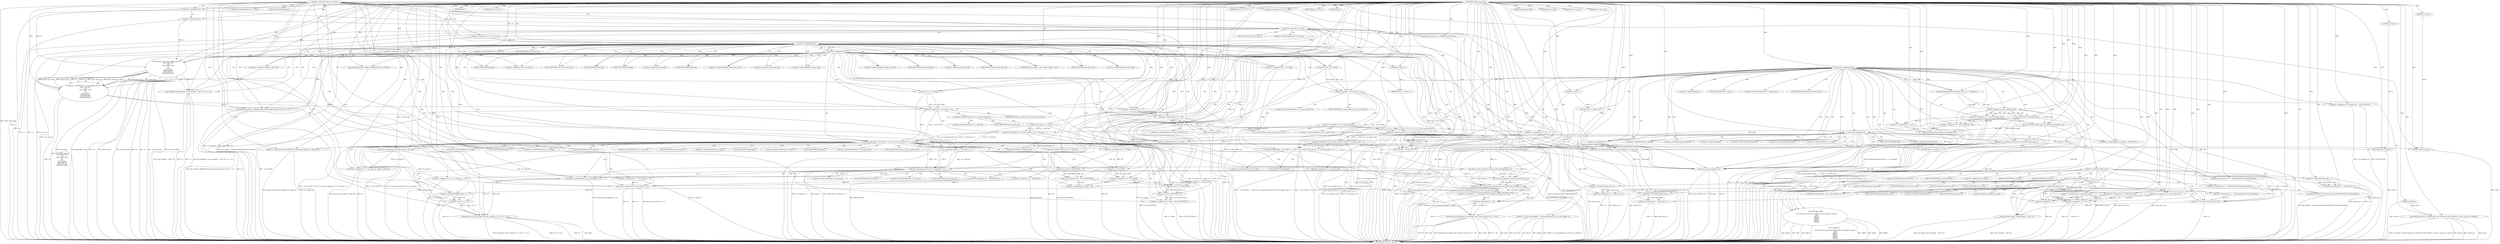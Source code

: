 digraph hostapd_notif_assoc {  
"1000120" [label = "(METHOD,hostapd_notif_assoc)" ]
"1000613" [label = "(METHOD_RETURN,int __fastcall)" ]
"1000121" [label = "(PARAM,hostapd_data *hapd)" ]
"1000122" [label = "(PARAM,const u8 *addr)" ]
"1000123" [label = "(PARAM,const u8 *req_ies)" ]
"1000124" [label = "(PARAM,size_t req_ies_len)" ]
"1000125" [label = "(PARAM,int reassoc)" ]
"1000147" [label = "(<operator>.logicalNot,!addr)" ]
"1000150" [label = "(wpa_printf,wpa_printf(2, \"hostapd_notif_assoc: Skip event with no address\", req_ies, req_ies_len, reassoc))" ]
"1000156" [label = "(RETURN,return -1;,return -1;)" ]
"1000157" [label = "(<operator>.minus,-1)" ]
"1000159" [label = "(hostapd_logger,hostapd_logger(hapd, addr, 1u, 2, \"associated\"))" ]
"1000165" [label = "(ieee802_11_parse_elems,ieee802_11_parse_elems(req_ies, req_ies_len, &elems, 0))" ]
"1000176" [label = "(<operator>.assignment,v10 = elems.wps_ie_len)" ]
"1000181" [label = "(<operator>.assignment,v11 = elems.wps_ie - 2)" ]
"1000183" [label = "(<operator>.subtraction,elems.wps_ie - 2)" ]
"1000188" [label = "(<operator>.assignment,v12 = \"STA included WPS IE in (Re)AssocReq\")" ]
"1000192" [label = "(<operator>.assignment,v13 = v10 + 2)" ]
"1000194" [label = "(<operator>.addition,v10 + 2)" ]
"1000197" [label = "(wpa_printf,wpa_printf(2, (const unsigned __int8 *)v12))" ]
"1000199" [label = "(<operator>.cast,(const unsigned __int8 *)v12)" ]
"1000208" [label = "(<operator>.assignment,v10 = elems.rsn_ie_len)" ]
"1000213" [label = "(<operator>.assignment,v11 = elems.rsn_ie - 2)" ]
"1000215" [label = "(<operator>.subtraction,elems.rsn_ie - 2)" ]
"1000220" [label = "(<operator>.assignment,v12 = \"STA included RSN IE in (Re)AssocReq\")" ]
"1000229" [label = "(<operator>.assignment,v10 = elems.wpa_ie_len)" ]
"1000234" [label = "(<operator>.assignment,v11 = elems.wpa_ie - 2)" ]
"1000236" [label = "(<operator>.subtraction,elems.wpa_ie - 2)" ]
"1000241" [label = "(<operator>.assignment,v12 = \"STA included WPA IE in (Re)AssocReq\")" ]
"1000245" [label = "(wpa_printf,wpa_printf(2, \"STA did not include WPS/RSN/WPA IE in (Re)AssocReq\"))" ]
"1000248" [label = "(IDENTIFIER,L,)" ]
"1000249" [label = "(IDENTIFIER,L,)" ]
"1000251" [label = "(<operator>.assignment,v14 = ap_get_sta(hapd, addr))" ]
"1000253" [label = "(ap_get_sta,ap_get_sta(hapd, addr))" ]
"1000257" [label = "(IDENTIFIER,v14,if ( v14 ))" ]
"1000259" [label = "(<operator>.assignment,v15 = v14)" ]
"1000262" [label = "(ap_sta_no_session_timeout,ap_sta_no_session_timeout(hapd, v14))" ]
"1000265" [label = "(accounting_sta_stop,accounting_sta_stop(hapd, v15))" ]
"1000268" [label = "(<operator>.assignment,v15->timeout_next = STA_NULLFUNC)" ]
"1000275" [label = "(<operator>.assignment,v15 = ap_sta_add(hapd, addr))" ]
"1000277" [label = "(ap_sta_add,ap_sta_add(hapd, addr))" ]
"1000281" [label = "(<operator>.logicalNot,!v15)" ]
"1000284" [label = "(hostapd_drv_sta_disassoc,hostapd_drv_sta_disassoc(hapd, addr, 5))" ]
"1000288" [label = "(RETURN,return -1;,return -1;)" ]
"1000289" [label = "(<operator>.minus,-1)" ]
"1000291" [label = "(<operators>.assignmentAnd,v15->flags &= 0xFFFECFFF)" ]
"1000297" [label = "(wpa_printf,wpa_printf(\n      3,\n      \"STA %02x:%02x:%02x:%02x:%02x:%02x not allowed to connect\",\n      *addr,\n      addr[1],\n      addr[2],\n      addr[3],\n      addr[4],\n      addr[5]))" ]
"1000317" [label = "(<operator>.assignment,v19 = 1)" ]
"1000321" [label = "(ap_copy_sta_supp_op_classes,ap_copy_sta_supp_op_classes(v15, elems.supp_op_classes, elems.supp_op_classes_len))" ]
"1000330" [label = "(<operator>.logicalNot,!hapd->conf->wpa)" ]
"1000337" [label = "(<operator>.assignment,v20 = v15->flags)" ]
"1000344" [label = "(<operator>.logicalOr,!v11 || !v13)" ]
"1000345" [label = "(<operator>.logicalNot,!v11)" ]
"1000347" [label = "(<operator>.logicalNot,!v13)" ]
"1000350" [label = "(wpa_printf,wpa_printf(2, \"No WPA/RSN IE from STA\"))" ]
"1000354" [label = "(<operator>.assignment,v16 = v15->wpa_sm)" ]
"1000360" [label = "(<operator>.logicalNot,!v16)" ]
"1000363" [label = "(<operator>.assignment,v15->wpa_sm = v16)" ]
"1000369" [label = "(<operator>.logicalNot,!v16)" ]
"1000372" [label = "(wpa_printf,wpa_printf(5, \"Failed to initialize WPA state machine\"))" ]
"1000375" [label = "(RETURN,return -1;,return -1;)" ]
"1000376" [label = "(<operator>.minus,-1)" ]
"1000378" [label = "(<operator>.assignment,v17 = wpa_validate_wpa_ie(\n          hapd->wpa_auth,\n          v16,\n          hapd->iface->freq,\n          v11,\n          v13,\n          elems.mdie,\n          elems.mdie_len,\n          elems.owe_dh,\n          elems.owe_dh_len))" ]
"1000380" [label = "(wpa_validate_wpa_ie,wpa_validate_wpa_ie(\n          hapd->wpa_auth,\n          v16,\n          hapd->iface->freq,\n          v11,\n          v13,\n          elems.mdie,\n          elems.mdie_len,\n          elems.owe_dh,\n          elems.owe_dh_len))" ]
"1000405" [label = "(IDENTIFIER,v17,if ( v17 ))" ]
"1000407" [label = "(<operator>.assignment,v18 = v17)" ]
"1000410" [label = "(wpa_printf,wpa_printf(2, \"WPA/RSN information element rejected? (res %u)\", v17))" ]
"1000414" [label = "(wpa_hexdump,wpa_hexdump(2, (const unsigned __int8 *)\"IE\", v11, v13))" ]
"1000416" [label = "(<operator>.cast,(const unsigned __int8 *)\"IE\")" ]
"1000422" [label = "(<operator>.lessThan,v18 - 2 < 7)" ]
"1000423" [label = "(<operator>.subtraction,v18 - 2)" ]
"1000428" [label = "(<operator>.assignment,v19 = dword_47CD60[v18 - 2])" ]
"1000432" [label = "(<operator>.subtraction,v18 - 2)" ]
"1000436" [label = "(hostapd_drv_sta_disassoc,hostapd_drv_sta_disassoc(hapd, v15->addr, v19))" ]
"1000442" [label = "(ap_free_sta,ap_free_sta(hapd, v15))" ]
"1000445" [label = "(RETURN,return -1;,return -1;)" ]
"1000446" [label = "(<operator>.minus,-1)" ]
"1000449" [label = "(<operator>.assignment,v19 = 13)" ]
"1000453" [label = "(<operator>.assignment,v24 = v15->flags)" ]
"1000459" [label = "(<operator>.logicalAnd,(~v24 & 0x402) == 0 && !v15->sa_query_timed_out && v15->sa_query_count >= 1)" ]
"1000460" [label = "(<operator>.equals,(~v24 & 0x402) == 0)" ]
"1000461" [label = "(<operator>.and,~v24 & 0x402)" ]
"1000465" [label = "(<operator>.logicalAnd,!v15->sa_query_timed_out && v15->sa_query_count >= 1)" ]
"1000466" [label = "(<operator>.logicalNot,!v15->sa_query_timed_out)" ]
"1000470" [label = "(<operator>.greaterEqualsThan,v15->sa_query_count >= 1)" ]
"1000476" [label = "(ap_check_sa_query_timeout,ap_check_sa_query_timeout(hapd, v15))" ]
"1000479" [label = "(<operator>.assignment,v24 = v15->flags)" ]
"1000485" [label = "(<operator>.logicalOr,(~v24 & 0x402) != 0 || v15->sa_query_timed_out || v15->auth_alg == 2)" ]
"1000486" [label = "(<operator>.notEquals,(~v24 & 0x402) != 0)" ]
"1000487" [label = "(<operator>.and,~v24 & 0x402)" ]
"1000491" [label = "(<operator>.logicalOr,v15->sa_query_timed_out || v15->auth_alg == 2)" ]
"1000495" [label = "(<operator>.equals,v15->auth_alg == 2)" ]
"1000501" [label = "(<operator>.assignment,v25 = wpa_auth_uses_mfp(v15->wpa_sm))" ]
"1000503" [label = "(wpa_auth_uses_mfp,wpa_auth_uses_mfp(v15->wpa_sm))" ]
"1000507" [label = "(<operator>.assignment,v26 = v15->flags)" ]
"1000513" [label = "(IDENTIFIER,v25,if ( v25 ))" ]
"1000514" [label = "(<operator>.assignment,v20 = v26 | 0x400)" ]
"1000516" [label = "(<operator>.or,v26 | 0x400)" ]
"1000520" [label = "(<operator>.assignment,v20 = v26 & 0xFFFFFBFF)" ]
"1000522" [label = "(<operator>.and,v26 & 0xFFFFFBFF)" ]
"1000525" [label = "(<operator>.assignment,v15->flags = v20)" ]
"1000531" [label = "(<operator>.assignment,v15->flags = v20 & 0xFFF7FFFF | 3)" ]
"1000535" [label = "(<operator>.or,v20 & 0xFFF7FFFF | 3)" ]
"1000536" [label = "(<operator>.and,v20 & 0xFFF7FFFF)" ]
"1000540" [label = "(hostapd_set_sta_flags,hostapd_set_sta_flags(hapd, v15))" ]
"1000544" [label = "(<operator>.logicalAnd,reassoc && v15->auth_alg == 2)" ]
"1000546" [label = "(<operator>.equals,v15->auth_alg == 2)" ]
"1000552" [label = "(<operator>.assignment,v21 = v15->wpa_sm)" ]
"1000557" [label = "(<operator>.assignment,v22 = WPA_ASSOC_FT)" ]
"1000562" [label = "(<operator>.assignment,v21 = v15->wpa_sm)" ]
"1000567" [label = "(<operator>.assignment,v22 = WPA_ASSOC)" ]
"1000570" [label = "(wpa_auth_sm_event,wpa_auth_sm_event(v21, v22))" ]
"1000573" [label = "(hostapd_new_assoc_sta,hostapd_new_assoc_sta(hapd, v15, (v20 >> 1) & 1))" ]
"1000576" [label = "(<operator>.and,(v20 >> 1) & 1)" ]
"1000577" [label = "(<operator>.arithmeticShiftRight,v20 >> 1)" ]
"1000581" [label = "(ieee802_1x_notify_port_enabled,ieee802_1x_notify_port_enabled(v15->eapol_sm, 1))" ]
"1000586" [label = "(RETURN,return 0;,return 0;)" ]
"1000587" [label = "(LITERAL,0,return 0;)" ]
"1000589" [label = "(<operator>.logicalNot,!v15->sa_query_count)" ]
"1000593" [label = "(ap_sta_start_sa_query,ap_sta_start_sa_query(hapd, v15))" ]
"1000596" [label = "(<operator>.assignment,v27 = hostapd_eid_assoc_comeback_time(hapd, v15, eid))" ]
"1000598" [label = "(hostapd_eid_assoc_comeback_time,hostapd_eid_assoc_comeback_time(hapd, v15, eid))" ]
"1000602" [label = "(hostapd_sta_assoc,hostapd_sta_assoc(hapd, addr, reassoc, 0x1Eu, eid, v27 - eid))" ]
"1000608" [label = "(<operator>.subtraction,v27 - eid)" ]
"1000611" [label = "(RETURN,return 0;,return 0;)" ]
"1000612" [label = "(LITERAL,0,return 0;)" ]
"1000168" [label = "(<operator>.addressOf,&elems)" ]
"1000172" [label = "(<operator>.fieldAccess,elems.wps_ie)" ]
"1000174" [label = "(FIELD_IDENTIFIER,wps_ie,wps_ie)" ]
"1000178" [label = "(<operator>.fieldAccess,elems.wps_ie_len)" ]
"1000180" [label = "(FIELD_IDENTIFIER,wps_ie_len,wps_ie_len)" ]
"1000184" [label = "(<operator>.fieldAccess,elems.wps_ie)" ]
"1000186" [label = "(FIELD_IDENTIFIER,wps_ie,wps_ie)" ]
"1000200" [label = "(UNKNOWN,const unsigned __int8 *,const unsigned __int8 *)" ]
"1000204" [label = "(<operator>.fieldAccess,elems.rsn_ie)" ]
"1000206" [label = "(FIELD_IDENTIFIER,rsn_ie,rsn_ie)" ]
"1000210" [label = "(<operator>.fieldAccess,elems.rsn_ie_len)" ]
"1000212" [label = "(FIELD_IDENTIFIER,rsn_ie_len,rsn_ie_len)" ]
"1000216" [label = "(<operator>.fieldAccess,elems.rsn_ie)" ]
"1000218" [label = "(FIELD_IDENTIFIER,rsn_ie,rsn_ie)" ]
"1000225" [label = "(<operator>.fieldAccess,elems.wpa_ie)" ]
"1000227" [label = "(FIELD_IDENTIFIER,wpa_ie,wpa_ie)" ]
"1000231" [label = "(<operator>.fieldAccess,elems.wpa_ie_len)" ]
"1000233" [label = "(FIELD_IDENTIFIER,wpa_ie_len,wpa_ie_len)" ]
"1000237" [label = "(<operator>.fieldAccess,elems.wpa_ie)" ]
"1000239" [label = "(FIELD_IDENTIFIER,wpa_ie,wpa_ie)" ]
"1000269" [label = "(<operator>.indirectFieldAccess,v15->timeout_next)" ]
"1000271" [label = "(FIELD_IDENTIFIER,timeout_next,timeout_next)" ]
"1000292" [label = "(<operator>.indirectFieldAccess,v15->flags)" ]
"1000294" [label = "(FIELD_IDENTIFIER,flags,flags)" ]
"1000300" [label = "(<operator>.indirection,*addr)" ]
"1000302" [label = "(<operator>.indirectIndexAccess,addr[1])" ]
"1000305" [label = "(<operator>.indirectIndexAccess,addr[2])" ]
"1000308" [label = "(<operator>.indirectIndexAccess,addr[3])" ]
"1000311" [label = "(<operator>.indirectIndexAccess,addr[4])" ]
"1000314" [label = "(<operator>.indirectIndexAccess,addr[5])" ]
"1000339" [label = "(<operator>.indirectFieldAccess,v15->flags)" ]
"1000341" [label = "(FIELD_IDENTIFIER,flags,flags)" ]
"1000356" [label = "(<operator>.indirectFieldAccess,v15->wpa_sm)" ]
"1000358" [label = "(FIELD_IDENTIFIER,wpa_sm,wpa_sm)" ]
"1000364" [label = "(<operator>.indirectFieldAccess,v15->wpa_sm)" ]
"1000366" [label = "(FIELD_IDENTIFIER,wpa_sm,wpa_sm)" ]
"1000381" [label = "(<operator>.indirectFieldAccess,hapd->wpa_auth)" ]
"1000383" [label = "(FIELD_IDENTIFIER,wpa_auth,wpa_auth)" ]
"1000385" [label = "(<operator>.indirectFieldAccess,hapd->iface->freq)" ]
"1000386" [label = "(<operator>.indirectFieldAccess,hapd->iface)" ]
"1000388" [label = "(FIELD_IDENTIFIER,iface,iface)" ]
"1000389" [label = "(FIELD_IDENTIFIER,freq,freq)" ]
"1000392" [label = "(<operator>.fieldAccess,elems.mdie)" ]
"1000394" [label = "(FIELD_IDENTIFIER,mdie,mdie)" ]
"1000395" [label = "(<operator>.fieldAccess,elems.mdie_len)" ]
"1000397" [label = "(FIELD_IDENTIFIER,mdie_len,mdie_len)" ]
"1000398" [label = "(<operator>.fieldAccess,elems.owe_dh)" ]
"1000400" [label = "(FIELD_IDENTIFIER,owe_dh,owe_dh)" ]
"1000401" [label = "(<operator>.fieldAccess,elems.owe_dh_len)" ]
"1000403" [label = "(FIELD_IDENTIFIER,owe_dh_len,owe_dh_len)" ]
"1000417" [label = "(UNKNOWN,const unsigned __int8 *,const unsigned __int8 *)" ]
"1000430" [label = "(<operator>.indirectIndexAccess,dword_47CD60[v18 - 2])" ]
"1000438" [label = "(<operator>.indirectFieldAccess,v15->addr)" ]
"1000440" [label = "(FIELD_IDENTIFIER,addr,addr)" ]
"1000455" [label = "(<operator>.indirectFieldAccess,v15->flags)" ]
"1000457" [label = "(FIELD_IDENTIFIER,flags,flags)" ]
"1000467" [label = "(<operator>.indirectFieldAccess,v15->sa_query_timed_out)" ]
"1000469" [label = "(FIELD_IDENTIFIER,sa_query_timed_out,sa_query_timed_out)" ]
"1000471" [label = "(<operator>.indirectFieldAccess,v15->sa_query_count)" ]
"1000473" [label = "(FIELD_IDENTIFIER,sa_query_count,sa_query_count)" ]
"1000481" [label = "(<operator>.indirectFieldAccess,v15->flags)" ]
"1000483" [label = "(FIELD_IDENTIFIER,flags,flags)" ]
"1000492" [label = "(<operator>.indirectFieldAccess,v15->sa_query_timed_out)" ]
"1000494" [label = "(FIELD_IDENTIFIER,sa_query_timed_out,sa_query_timed_out)" ]
"1000496" [label = "(<operator>.indirectFieldAccess,v15->auth_alg)" ]
"1000498" [label = "(FIELD_IDENTIFIER,auth_alg,auth_alg)" ]
"1000504" [label = "(<operator>.indirectFieldAccess,v15->wpa_sm)" ]
"1000506" [label = "(FIELD_IDENTIFIER,wpa_sm,wpa_sm)" ]
"1000509" [label = "(<operator>.indirectFieldAccess,v15->flags)" ]
"1000511" [label = "(FIELD_IDENTIFIER,flags,flags)" ]
"1000526" [label = "(<operator>.indirectFieldAccess,v15->flags)" ]
"1000528" [label = "(FIELD_IDENTIFIER,flags,flags)" ]
"1000532" [label = "(<operator>.indirectFieldAccess,v15->flags)" ]
"1000534" [label = "(FIELD_IDENTIFIER,flags,flags)" ]
"1000547" [label = "(<operator>.indirectFieldAccess,v15->auth_alg)" ]
"1000549" [label = "(FIELD_IDENTIFIER,auth_alg,auth_alg)" ]
"1000554" [label = "(<operator>.indirectFieldAccess,v15->wpa_sm)" ]
"1000556" [label = "(FIELD_IDENTIFIER,wpa_sm,wpa_sm)" ]
"1000564" [label = "(<operator>.indirectFieldAccess,v15->wpa_sm)" ]
"1000566" [label = "(FIELD_IDENTIFIER,wpa_sm,wpa_sm)" ]
"1000582" [label = "(<operator>.indirectFieldAccess,v15->eapol_sm)" ]
"1000584" [label = "(FIELD_IDENTIFIER,eapol_sm,eapol_sm)" ]
"1000590" [label = "(<operator>.indirectFieldAccess,v15->sa_query_count)" ]
"1000592" [label = "(FIELD_IDENTIFIER,sa_query_count,sa_query_count)" ]
  "1000375" -> "1000613"  [ label = "DDG: <RET>"] 
  "1000288" -> "1000613"  [ label = "DDG: <RET>"] 
  "1000156" -> "1000613"  [ label = "DDG: <RET>"] 
  "1000611" -> "1000613"  [ label = "DDG: <RET>"] 
  "1000445" -> "1000613"  [ label = "DDG: <RET>"] 
  "1000466" -> "1000613"  [ label = "DDG: v15->sa_query_timed_out"] 
  "1000289" -> "1000613"  [ label = "DDG: -1"] 
  "1000165" -> "1000613"  [ label = "DDG: req_ies_len"] 
  "1000436" -> "1000613"  [ label = "DDG: hostapd_drv_sta_disassoc(hapd, v15->addr, v19)"] 
  "1000414" -> "1000613"  [ label = "DDG: (const unsigned __int8 *)\"IE\""] 
  "1000192" -> "1000613"  [ label = "DDG: v10 + 2"] 
  "1000581" -> "1000613"  [ label = "DDG: v15->eapol_sm"] 
  "1000491" -> "1000613"  [ label = "DDG: v15->auth_alg == 2"] 
  "1000581" -> "1000613"  [ label = "DDG: ieee802_1x_notify_port_enabled(v15->eapol_sm, 1)"] 
  "1000598" -> "1000613"  [ label = "DDG: v15"] 
  "1000347" -> "1000613"  [ label = "DDG: v13"] 
  "1000570" -> "1000613"  [ label = "DDG: v21"] 
  "1000577" -> "1000613"  [ label = "DDG: v20"] 
  "1000423" -> "1000613"  [ label = "DDG: v18"] 
  "1000442" -> "1000613"  [ label = "DDG: v15"] 
  "1000535" -> "1000613"  [ label = "DDG: v20 & 0xFFF7FFFF"] 
  "1000501" -> "1000613"  [ label = "DDG: v25"] 
  "1000495" -> "1000613"  [ label = "DDG: v15->auth_alg"] 
  "1000321" -> "1000613"  [ label = "DDG: v15"] 
  "1000197" -> "1000613"  [ label = "DDG: (const unsigned __int8 *)v12"] 
  "1000165" -> "1000613"  [ label = "DDG: req_ies"] 
  "1000414" -> "1000613"  [ label = "DDG: v13"] 
  "1000344" -> "1000613"  [ label = "DDG: !v11 || !v13"] 
  "1000330" -> "1000613"  [ label = "DDG: !hapd->conf->wpa"] 
  "1000602" -> "1000613"  [ label = "DDG: hostapd_sta_assoc(hapd, addr, reassoc, 0x1Eu, eid, v27 - eid)"] 
  "1000321" -> "1000613"  [ label = "DDG: ap_copy_sta_supp_op_classes(v15, elems.supp_op_classes, elems.supp_op_classes_len)"] 
  "1000589" -> "1000613"  [ label = "DDG: !v15->sa_query_count"] 
  "1000268" -> "1000613"  [ label = "DDG: v15->timeout_next"] 
  "1000487" -> "1000613"  [ label = "DDG: ~v24"] 
  "1000570" -> "1000613"  [ label = "DDG: wpa_auth_sm_event(v21, v22)"] 
  "1000485" -> "1000613"  [ label = "DDG: (~v24 & 0x402) != 0"] 
  "1000544" -> "1000613"  [ label = "DDG: reassoc && v15->auth_alg == 2"] 
  "1000265" -> "1000613"  [ label = "DDG: accounting_sta_stop(hapd, v15)"] 
  "1000516" -> "1000613"  [ label = "DDG: v26"] 
  "1000297" -> "1000613"  [ label = "DDG: addr[3]"] 
  "1000183" -> "1000613"  [ label = "DDG: elems.wps_ie"] 
  "1000422" -> "1000613"  [ label = "DDG: v18 - 2 < 7"] 
  "1000562" -> "1000613"  [ label = "DDG: v15->wpa_sm"] 
  "1000557" -> "1000613"  [ label = "DDG: WPA_ASSOC_FT"] 
  "1000602" -> "1000613"  [ label = "DDG: reassoc"] 
  "1000157" -> "1000613"  [ label = "DDG: -1"] 
  "1000176" -> "1000613"  [ label = "DDG: elems.wps_ie_len"] 
  "1000540" -> "1000613"  [ label = "DDG: hostapd_set_sta_flags(hapd, v15)"] 
  "1000321" -> "1000613"  [ label = "DDG: elems.supp_op_classes"] 
  "1000380" -> "1000613"  [ label = "DDG: elems.owe_dh_len"] 
  "1000363" -> "1000613"  [ label = "DDG: v15->wpa_sm"] 
  "1000546" -> "1000613"  [ label = "DDG: v15->auth_alg"] 
  "1000369" -> "1000613"  [ label = "DDG: !v16"] 
  "1000380" -> "1000613"  [ label = "DDG: elems.mdie"] 
  "1000432" -> "1000613"  [ label = "DDG: v18"] 
  "1000573" -> "1000613"  [ label = "DDG: hostapd_new_assoc_sta(hapd, v15, (v20 >> 1) & 1)"] 
  "1000576" -> "1000613"  [ label = "DDG: v20 >> 1"] 
  "1000378" -> "1000613"  [ label = "DDG: wpa_validate_wpa_ie(\n          hapd->wpa_auth,\n          v16,\n          hapd->iface->freq,\n          v11,\n          v13,\n          elems.mdie,\n          elems.mdie_len,\n          elems.owe_dh,\n          elems.owe_dh_len)"] 
  "1000376" -> "1000613"  [ label = "DDG: -1"] 
  "1000354" -> "1000613"  [ label = "DDG: v15->wpa_sm"] 
  "1000268" -> "1000613"  [ label = "DDG: STA_NULLFUNC"] 
  "1000380" -> "1000613"  [ label = "DDG: v16"] 
  "1000544" -> "1000613"  [ label = "DDG: v15->auth_alg == 2"] 
  "1000442" -> "1000613"  [ label = "DDG: ap_free_sta(hapd, v15)"] 
  "1000436" -> "1000613"  [ label = "DDG: v15->addr"] 
  "1000380" -> "1000613"  [ label = "DDG: v13"] 
  "1000369" -> "1000613"  [ label = "DDG: v16"] 
  "1000479" -> "1000613"  [ label = "DDG: v15->flags"] 
  "1000459" -> "1000613"  [ label = "DDG: !v15->sa_query_timed_out && v15->sa_query_count >= 1"] 
  "1000213" -> "1000613"  [ label = "DDG: v11"] 
  "1000486" -> "1000613"  [ label = "DDG: ~v24 & 0x402"] 
  "1000150" -> "1000613"  [ label = "DDG: req_ies"] 
  "1000602" -> "1000613"  [ label = "DDG: v27 - eid"] 
  "1000297" -> "1000613"  [ label = "DDG: addr[1]"] 
  "1000181" -> "1000613"  [ label = "DDG: elems.wps_ie - 2"] 
  "1000453" -> "1000613"  [ label = "DDG: v15->flags"] 
  "1000150" -> "1000613"  [ label = "DDG: wpa_printf(2, \"hostapd_notif_assoc: Skip event with no address\", req_ies, req_ies_len, reassoc)"] 
  "1000522" -> "1000613"  [ label = "DDG: v26"] 
  "1000344" -> "1000613"  [ label = "DDG: !v11"] 
  "1000479" -> "1000613"  [ label = "DDG: v24"] 
  "1000181" -> "1000613"  [ label = "DDG: v11"] 
  "1000453" -> "1000613"  [ label = "DDG: v24"] 
  "1000291" -> "1000613"  [ label = "DDG: v15->flags"] 
  "1000602" -> "1000613"  [ label = "DDG: hapd"] 
  "1000147" -> "1000613"  [ label = "DDG: !addr"] 
  "1000147" -> "1000613"  [ label = "DDG: addr"] 
  "1000251" -> "1000613"  [ label = "DDG: ap_get_sta(hapd, addr)"] 
  "1000573" -> "1000613"  [ label = "DDG: (v20 >> 1) & 1"] 
  "1000234" -> "1000613"  [ label = "DDG: elems.wpa_ie - 2"] 
  "1000150" -> "1000613"  [ label = "DDG: reassoc"] 
  "1000281" -> "1000613"  [ label = "DDG: v15"] 
  "1000414" -> "1000613"  [ label = "DDG: v11"] 
  "1000520" -> "1000613"  [ label = "DDG: v26 & 0xFFFFFBFF"] 
  "1000602" -> "1000613"  [ label = "DDG: eid"] 
  "1000213" -> "1000613"  [ label = "DDG: elems.rsn_ie - 2"] 
  "1000275" -> "1000613"  [ label = "DDG: ap_sta_add(hapd, addr)"] 
  "1000410" -> "1000613"  [ label = "DDG: wpa_printf(2, \"WPA/RSN information element rejected? (res %u)\", v17)"] 
  "1000380" -> "1000613"  [ label = "DDG: hapd->iface->freq"] 
  "1000236" -> "1000613"  [ label = "DDG: elems.wpa_ie"] 
  "1000350" -> "1000613"  [ label = "DDG: wpa_printf(2, \"No WPA/RSN IE from STA\")"] 
  "1000345" -> "1000613"  [ label = "DDG: v11"] 
  "1000159" -> "1000613"  [ label = "DDG: hostapd_logger(hapd, addr, 1u, 2, \"associated\")"] 
  "1000253" -> "1000613"  [ label = "DDG: addr"] 
  "1000380" -> "1000613"  [ label = "DDG: elems.mdie_len"] 
  "1000465" -> "1000613"  [ label = "DDG: v15->sa_query_count >= 1"] 
  "1000514" -> "1000613"  [ label = "DDG: v26 | 0x400"] 
  "1000192" -> "1000613"  [ label = "DDG: v13"] 
  "1000277" -> "1000613"  [ label = "DDG: addr"] 
  "1000573" -> "1000613"  [ label = "DDG: v15"] 
  "1000297" -> "1000613"  [ label = "DDG: addr[5]"] 
  "1000378" -> "1000613"  [ label = "DDG: v17"] 
  "1000251" -> "1000613"  [ label = "DDG: v14"] 
  "1000491" -> "1000613"  [ label = "DDG: v15->sa_query_timed_out"] 
  "1000284" -> "1000613"  [ label = "DDG: addr"] 
  "1000436" -> "1000613"  [ label = "DDG: v19"] 
  "1000593" -> "1000613"  [ label = "DDG: ap_sta_start_sa_query(hapd, v15)"] 
  "1000446" -> "1000613"  [ label = "DDG: -1"] 
  "1000372" -> "1000613"  [ label = "DDG: wpa_printf(5, \"Failed to initialize WPA state machine\")"] 
  "1000229" -> "1000613"  [ label = "DDG: elems.wpa_ie_len"] 
  "1000297" -> "1000613"  [ label = "DDG: addr[4]"] 
  "1000501" -> "1000613"  [ label = "DDG: wpa_auth_uses_mfp(v15->wpa_sm)"] 
  "1000531" -> "1000613"  [ label = "DDG: v20 & 0xFFF7FFFF | 3"] 
  "1000281" -> "1000613"  [ label = "DDG: !v15"] 
  "1000573" -> "1000613"  [ label = "DDG: hapd"] 
  "1000380" -> "1000613"  [ label = "DDG: elems.owe_dh"] 
  "1000485" -> "1000613"  [ label = "DDG: v15->sa_query_timed_out || v15->auth_alg == 2"] 
  "1000531" -> "1000613"  [ label = "DDG: v15->flags"] 
  "1000422" -> "1000613"  [ label = "DDG: v18 - 2"] 
  "1000125" -> "1000613"  [ label = "DDG: reassoc"] 
  "1000476" -> "1000613"  [ label = "DDG: ap_check_sa_query_timeout(hapd, v15)"] 
  "1000567" -> "1000613"  [ label = "DDG: WPA_ASSOC"] 
  "1000199" -> "1000613"  [ label = "DDG: v12"] 
  "1000297" -> "1000613"  [ label = "DDG: *addr"] 
  "1000552" -> "1000613"  [ label = "DDG: v15->wpa_sm"] 
  "1000589" -> "1000613"  [ label = "DDG: v15->sa_query_count"] 
  "1000344" -> "1000613"  [ label = "DDG: !v13"] 
  "1000262" -> "1000613"  [ label = "DDG: v14"] 
  "1000459" -> "1000613"  [ label = "DDG: (~v24 & 0x402) == 0 && !v15->sa_query_timed_out && v15->sa_query_count >= 1"] 
  "1000208" -> "1000613"  [ label = "DDG: elems.rsn_ie_len"] 
  "1000284" -> "1000613"  [ label = "DDG: hostapd_drv_sta_disassoc(hapd, addr, 5)"] 
  "1000596" -> "1000613"  [ label = "DDG: hostapd_eid_assoc_comeback_time(hapd, v15, eid)"] 
  "1000215" -> "1000613"  [ label = "DDG: elems.rsn_ie"] 
  "1000297" -> "1000613"  [ label = "DDG: addr[2]"] 
  "1000428" -> "1000613"  [ label = "DDG: dword_47CD60[v18 - 2]"] 
  "1000544" -> "1000613"  [ label = "DDG: reassoc"] 
  "1000602" -> "1000613"  [ label = "DDG: addr"] 
  "1000194" -> "1000613"  [ label = "DDG: v10"] 
  "1000410" -> "1000613"  [ label = "DDG: v17"] 
  "1000262" -> "1000613"  [ label = "DDG: ap_sta_no_session_timeout(hapd, v14)"] 
  "1000321" -> "1000613"  [ label = "DDG: elems.supp_op_classes_len"] 
  "1000485" -> "1000613"  [ label = "DDG: (~v24 & 0x402) != 0 || v15->sa_query_timed_out || v15->auth_alg == 2"] 
  "1000197" -> "1000613"  [ label = "DDG: wpa_printf(2, (const unsigned __int8 *)v12)"] 
  "1000297" -> "1000613"  [ label = "DDG: wpa_printf(\n      3,\n      \"STA %02x:%02x:%02x:%02x:%02x:%02x not allowed to connect\",\n      *addr,\n      addr[1],\n      addr[2],\n      addr[3],\n      addr[4],\n      addr[5])"] 
  "1000608" -> "1000613"  [ label = "DDG: v27"] 
  "1000465" -> "1000613"  [ label = "DDG: !v15->sa_query_timed_out"] 
  "1000150" -> "1000613"  [ label = "DDG: req_ies_len"] 
  "1000442" -> "1000613"  [ label = "DDG: hapd"] 
  "1000380" -> "1000613"  [ label = "DDG: hapd->wpa_auth"] 
  "1000245" -> "1000613"  [ label = "DDG: wpa_printf(2, \"STA did not include WPS/RSN/WPA IE in (Re)AssocReq\")"] 
  "1000570" -> "1000613"  [ label = "DDG: v22"] 
  "1000470" -> "1000613"  [ label = "DDG: v15->sa_query_count"] 
  "1000165" -> "1000613"  [ label = "DDG: &elems"] 
  "1000165" -> "1000613"  [ label = "DDG: ieee802_11_parse_elems(req_ies, req_ies_len, &elems, 0)"] 
  "1000380" -> "1000613"  [ label = "DDG: v11"] 
  "1000459" -> "1000613"  [ label = "DDG: (~v24 & 0x402) == 0"] 
  "1000234" -> "1000613"  [ label = "DDG: v11"] 
  "1000284" -> "1000613"  [ label = "DDG: hapd"] 
  "1000414" -> "1000613"  [ label = "DDG: wpa_hexdump(2, (const unsigned __int8 *)\"IE\", v11, v13)"] 
  "1000360" -> "1000613"  [ label = "DDG: !v16"] 
  "1000330" -> "1000613"  [ label = "DDG: hapd->conf->wpa"] 
  "1000586" -> "1000613"  [ label = "DDG: <RET>"] 
  "1000120" -> "1000121"  [ label = "DDG: "] 
  "1000120" -> "1000122"  [ label = "DDG: "] 
  "1000120" -> "1000123"  [ label = "DDG: "] 
  "1000120" -> "1000124"  [ label = "DDG: "] 
  "1000120" -> "1000125"  [ label = "DDG: "] 
  "1000120" -> "1000147"  [ label = "DDG: "] 
  "1000120" -> "1000150"  [ label = "DDG: "] 
  "1000125" -> "1000150"  [ label = "DDG: reassoc"] 
  "1000157" -> "1000156"  [ label = "DDG: -1"] 
  "1000120" -> "1000157"  [ label = "DDG: "] 
  "1000120" -> "1000159"  [ label = "DDG: "] 
  "1000147" -> "1000159"  [ label = "DDG: addr"] 
  "1000120" -> "1000165"  [ label = "DDG: "] 
  "1000120" -> "1000176"  [ label = "DDG: "] 
  "1000183" -> "1000181"  [ label = "DDG: elems.wps_ie"] 
  "1000183" -> "1000181"  [ label = "DDG: 2"] 
  "1000120" -> "1000181"  [ label = "DDG: "] 
  "1000120" -> "1000183"  [ label = "DDG: "] 
  "1000120" -> "1000188"  [ label = "DDG: "] 
  "1000229" -> "1000192"  [ label = "DDG: v10"] 
  "1000208" -> "1000192"  [ label = "DDG: v10"] 
  "1000176" -> "1000192"  [ label = "DDG: v10"] 
  "1000120" -> "1000192"  [ label = "DDG: "] 
  "1000229" -> "1000194"  [ label = "DDG: v10"] 
  "1000208" -> "1000194"  [ label = "DDG: v10"] 
  "1000176" -> "1000194"  [ label = "DDG: v10"] 
  "1000120" -> "1000194"  [ label = "DDG: "] 
  "1000120" -> "1000197"  [ label = "DDG: "] 
  "1000199" -> "1000197"  [ label = "DDG: v12"] 
  "1000188" -> "1000199"  [ label = "DDG: v12"] 
  "1000220" -> "1000199"  [ label = "DDG: v12"] 
  "1000241" -> "1000199"  [ label = "DDG: v12"] 
  "1000120" -> "1000199"  [ label = "DDG: "] 
  "1000120" -> "1000208"  [ label = "DDG: "] 
  "1000215" -> "1000213"  [ label = "DDG: elems.rsn_ie"] 
  "1000215" -> "1000213"  [ label = "DDG: 2"] 
  "1000120" -> "1000213"  [ label = "DDG: "] 
  "1000120" -> "1000215"  [ label = "DDG: "] 
  "1000120" -> "1000220"  [ label = "DDG: "] 
  "1000120" -> "1000229"  [ label = "DDG: "] 
  "1000236" -> "1000234"  [ label = "DDG: elems.wpa_ie"] 
  "1000236" -> "1000234"  [ label = "DDG: 2"] 
  "1000120" -> "1000234"  [ label = "DDG: "] 
  "1000120" -> "1000236"  [ label = "DDG: "] 
  "1000120" -> "1000241"  [ label = "DDG: "] 
  "1000120" -> "1000245"  [ label = "DDG: "] 
  "1000120" -> "1000248"  [ label = "DDG: "] 
  "1000120" -> "1000249"  [ label = "DDG: "] 
  "1000253" -> "1000251"  [ label = "DDG: hapd"] 
  "1000253" -> "1000251"  [ label = "DDG: addr"] 
  "1000120" -> "1000251"  [ label = "DDG: "] 
  "1000159" -> "1000253"  [ label = "DDG: hapd"] 
  "1000120" -> "1000253"  [ label = "DDG: "] 
  "1000159" -> "1000253"  [ label = "DDG: addr"] 
  "1000120" -> "1000257"  [ label = "DDG: "] 
  "1000251" -> "1000259"  [ label = "DDG: v14"] 
  "1000120" -> "1000259"  [ label = "DDG: "] 
  "1000253" -> "1000262"  [ label = "DDG: hapd"] 
  "1000120" -> "1000262"  [ label = "DDG: "] 
  "1000251" -> "1000262"  [ label = "DDG: v14"] 
  "1000262" -> "1000265"  [ label = "DDG: hapd"] 
  "1000120" -> "1000265"  [ label = "DDG: "] 
  "1000259" -> "1000265"  [ label = "DDG: v15"] 
  "1000120" -> "1000268"  [ label = "DDG: "] 
  "1000277" -> "1000275"  [ label = "DDG: hapd"] 
  "1000277" -> "1000275"  [ label = "DDG: addr"] 
  "1000120" -> "1000275"  [ label = "DDG: "] 
  "1000253" -> "1000277"  [ label = "DDG: hapd"] 
  "1000120" -> "1000277"  [ label = "DDG: "] 
  "1000253" -> "1000277"  [ label = "DDG: addr"] 
  "1000275" -> "1000281"  [ label = "DDG: v15"] 
  "1000120" -> "1000281"  [ label = "DDG: "] 
  "1000277" -> "1000284"  [ label = "DDG: hapd"] 
  "1000120" -> "1000284"  [ label = "DDG: "] 
  "1000277" -> "1000284"  [ label = "DDG: addr"] 
  "1000289" -> "1000288"  [ label = "DDG: -1"] 
  "1000120" -> "1000289"  [ label = "DDG: "] 
  "1000120" -> "1000291"  [ label = "DDG: "] 
  "1000120" -> "1000297"  [ label = "DDG: "] 
  "1000253" -> "1000297"  [ label = "DDG: addr"] 
  "1000277" -> "1000297"  [ label = "DDG: addr"] 
  "1000120" -> "1000317"  [ label = "DDG: "] 
  "1000120" -> "1000321"  [ label = "DDG: "] 
  "1000120" -> "1000337"  [ label = "DDG: "] 
  "1000345" -> "1000344"  [ label = "DDG: v11"] 
  "1000120" -> "1000345"  [ label = "DDG: "] 
  "1000347" -> "1000344"  [ label = "DDG: v13"] 
  "1000120" -> "1000347"  [ label = "DDG: "] 
  "1000120" -> "1000350"  [ label = "DDG: "] 
  "1000120" -> "1000354"  [ label = "DDG: "] 
  "1000354" -> "1000360"  [ label = "DDG: v16"] 
  "1000120" -> "1000360"  [ label = "DDG: "] 
  "1000360" -> "1000363"  [ label = "DDG: v16"] 
  "1000120" -> "1000363"  [ label = "DDG: "] 
  "1000120" -> "1000369"  [ label = "DDG: "] 
  "1000360" -> "1000369"  [ label = "DDG: v16"] 
  "1000120" -> "1000372"  [ label = "DDG: "] 
  "1000376" -> "1000375"  [ label = "DDG: -1"] 
  "1000120" -> "1000376"  [ label = "DDG: "] 
  "1000380" -> "1000378"  [ label = "DDG: elems.owe_dh_len"] 
  "1000380" -> "1000378"  [ label = "DDG: elems.mdie"] 
  "1000380" -> "1000378"  [ label = "DDG: hapd->iface->freq"] 
  "1000380" -> "1000378"  [ label = "DDG: elems.owe_dh"] 
  "1000380" -> "1000378"  [ label = "DDG: v13"] 
  "1000380" -> "1000378"  [ label = "DDG: v16"] 
  "1000380" -> "1000378"  [ label = "DDG: hapd->wpa_auth"] 
  "1000380" -> "1000378"  [ label = "DDG: elems.mdie_len"] 
  "1000380" -> "1000378"  [ label = "DDG: v11"] 
  "1000120" -> "1000378"  [ label = "DDG: "] 
  "1000369" -> "1000380"  [ label = "DDG: v16"] 
  "1000360" -> "1000380"  [ label = "DDG: v16"] 
  "1000120" -> "1000380"  [ label = "DDG: "] 
  "1000345" -> "1000380"  [ label = "DDG: v11"] 
  "1000347" -> "1000380"  [ label = "DDG: v13"] 
  "1000120" -> "1000405"  [ label = "DDG: "] 
  "1000378" -> "1000407"  [ label = "DDG: v17"] 
  "1000120" -> "1000407"  [ label = "DDG: "] 
  "1000120" -> "1000410"  [ label = "DDG: "] 
  "1000378" -> "1000410"  [ label = "DDG: v17"] 
  "1000120" -> "1000414"  [ label = "DDG: "] 
  "1000416" -> "1000414"  [ label = "DDG: \"IE\""] 
  "1000120" -> "1000416"  [ label = "DDG: "] 
  "1000380" -> "1000414"  [ label = "DDG: v11"] 
  "1000380" -> "1000414"  [ label = "DDG: v13"] 
  "1000423" -> "1000422"  [ label = "DDG: v18"] 
  "1000423" -> "1000422"  [ label = "DDG: 2"] 
  "1000407" -> "1000423"  [ label = "DDG: v18"] 
  "1000120" -> "1000423"  [ label = "DDG: "] 
  "1000120" -> "1000422"  [ label = "DDG: "] 
  "1000120" -> "1000428"  [ label = "DDG: "] 
  "1000423" -> "1000432"  [ label = "DDG: v18"] 
  "1000120" -> "1000432"  [ label = "DDG: "] 
  "1000265" -> "1000436"  [ label = "DDG: hapd"] 
  "1000277" -> "1000436"  [ label = "DDG: hapd"] 
  "1000120" -> "1000436"  [ label = "DDG: "] 
  "1000449" -> "1000436"  [ label = "DDG: v19"] 
  "1000317" -> "1000436"  [ label = "DDG: v19"] 
  "1000428" -> "1000436"  [ label = "DDG: v19"] 
  "1000436" -> "1000442"  [ label = "DDG: hapd"] 
  "1000120" -> "1000442"  [ label = "DDG: "] 
  "1000265" -> "1000442"  [ label = "DDG: v15"] 
  "1000321" -> "1000442"  [ label = "DDG: v15"] 
  "1000281" -> "1000442"  [ label = "DDG: v15"] 
  "1000446" -> "1000445"  [ label = "DDG: -1"] 
  "1000120" -> "1000446"  [ label = "DDG: "] 
  "1000120" -> "1000449"  [ label = "DDG: "] 
  "1000120" -> "1000453"  [ label = "DDG: "] 
  "1000460" -> "1000459"  [ label = "DDG: ~v24 & 0x402"] 
  "1000460" -> "1000459"  [ label = "DDG: 0"] 
  "1000461" -> "1000460"  [ label = "DDG: ~v24"] 
  "1000461" -> "1000460"  [ label = "DDG: 0x402"] 
  "1000120" -> "1000461"  [ label = "DDG: "] 
  "1000120" -> "1000460"  [ label = "DDG: "] 
  "1000465" -> "1000459"  [ label = "DDG: !v15->sa_query_timed_out"] 
  "1000465" -> "1000459"  [ label = "DDG: v15->sa_query_count >= 1"] 
  "1000466" -> "1000465"  [ label = "DDG: v15->sa_query_timed_out"] 
  "1000470" -> "1000465"  [ label = "DDG: v15->sa_query_count"] 
  "1000470" -> "1000465"  [ label = "DDG: 1"] 
  "1000120" -> "1000470"  [ label = "DDG: "] 
  "1000120" -> "1000476"  [ label = "DDG: "] 
  "1000321" -> "1000476"  [ label = "DDG: v15"] 
  "1000120" -> "1000479"  [ label = "DDG: "] 
  "1000486" -> "1000485"  [ label = "DDG: ~v24 & 0x402"] 
  "1000486" -> "1000485"  [ label = "DDG: 0"] 
  "1000487" -> "1000486"  [ label = "DDG: ~v24"] 
  "1000487" -> "1000486"  [ label = "DDG: 0x402"] 
  "1000461" -> "1000487"  [ label = "DDG: ~v24"] 
  "1000120" -> "1000487"  [ label = "DDG: "] 
  "1000120" -> "1000486"  [ label = "DDG: "] 
  "1000491" -> "1000485"  [ label = "DDG: v15->sa_query_timed_out"] 
  "1000491" -> "1000485"  [ label = "DDG: v15->auth_alg == 2"] 
  "1000466" -> "1000491"  [ label = "DDG: v15->sa_query_timed_out"] 
  "1000495" -> "1000491"  [ label = "DDG: v15->auth_alg"] 
  "1000495" -> "1000491"  [ label = "DDG: 2"] 
  "1000120" -> "1000495"  [ label = "DDG: "] 
  "1000503" -> "1000501"  [ label = "DDG: v15->wpa_sm"] 
  "1000120" -> "1000501"  [ label = "DDG: "] 
  "1000363" -> "1000503"  [ label = "DDG: v15->wpa_sm"] 
  "1000120" -> "1000507"  [ label = "DDG: "] 
  "1000120" -> "1000513"  [ label = "DDG: "] 
  "1000516" -> "1000514"  [ label = "DDG: v26"] 
  "1000516" -> "1000514"  [ label = "DDG: 0x400"] 
  "1000120" -> "1000514"  [ label = "DDG: "] 
  "1000507" -> "1000516"  [ label = "DDG: v26"] 
  "1000120" -> "1000516"  [ label = "DDG: "] 
  "1000522" -> "1000520"  [ label = "DDG: v26"] 
  "1000522" -> "1000520"  [ label = "DDG: 0xFFFFFBFF"] 
  "1000120" -> "1000520"  [ label = "DDG: "] 
  "1000507" -> "1000522"  [ label = "DDG: v26"] 
  "1000120" -> "1000522"  [ label = "DDG: "] 
  "1000514" -> "1000525"  [ label = "DDG: v20"] 
  "1000520" -> "1000525"  [ label = "DDG: v20"] 
  "1000120" -> "1000525"  [ label = "DDG: "] 
  "1000535" -> "1000531"  [ label = "DDG: v20 & 0xFFF7FFFF"] 
  "1000535" -> "1000531"  [ label = "DDG: 3"] 
  "1000536" -> "1000535"  [ label = "DDG: v20"] 
  "1000536" -> "1000535"  [ label = "DDG: 0xFFF7FFFF"] 
  "1000337" -> "1000536"  [ label = "DDG: v20"] 
  "1000120" -> "1000536"  [ label = "DDG: "] 
  "1000514" -> "1000536"  [ label = "DDG: v20"] 
  "1000520" -> "1000536"  [ label = "DDG: v20"] 
  "1000120" -> "1000535"  [ label = "DDG: "] 
  "1000476" -> "1000540"  [ label = "DDG: hapd"] 
  "1000120" -> "1000540"  [ label = "DDG: "] 
  "1000321" -> "1000540"  [ label = "DDG: v15"] 
  "1000476" -> "1000540"  [ label = "DDG: v15"] 
  "1000120" -> "1000544"  [ label = "DDG: "] 
  "1000491" -> "1000544"  [ label = "DDG: v15->auth_alg == 2"] 
  "1000546" -> "1000544"  [ label = "DDG: v15->auth_alg"] 
  "1000546" -> "1000544"  [ label = "DDG: 2"] 
  "1000495" -> "1000546"  [ label = "DDG: v15->auth_alg"] 
  "1000120" -> "1000546"  [ label = "DDG: "] 
  "1000503" -> "1000552"  [ label = "DDG: v15->wpa_sm"] 
  "1000120" -> "1000552"  [ label = "DDG: "] 
  "1000120" -> "1000557"  [ label = "DDG: "] 
  "1000503" -> "1000562"  [ label = "DDG: v15->wpa_sm"] 
  "1000120" -> "1000562"  [ label = "DDG: "] 
  "1000120" -> "1000567"  [ label = "DDG: "] 
  "1000552" -> "1000570"  [ label = "DDG: v21"] 
  "1000562" -> "1000570"  [ label = "DDG: v21"] 
  "1000120" -> "1000570"  [ label = "DDG: "] 
  "1000557" -> "1000570"  [ label = "DDG: v22"] 
  "1000567" -> "1000570"  [ label = "DDG: v22"] 
  "1000540" -> "1000573"  [ label = "DDG: hapd"] 
  "1000120" -> "1000573"  [ label = "DDG: "] 
  "1000540" -> "1000573"  [ label = "DDG: v15"] 
  "1000576" -> "1000573"  [ label = "DDG: v20 >> 1"] 
  "1000576" -> "1000573"  [ label = "DDG: 1"] 
  "1000577" -> "1000576"  [ label = "DDG: v20"] 
  "1000577" -> "1000576"  [ label = "DDG: 1"] 
  "1000536" -> "1000577"  [ label = "DDG: v20"] 
  "1000120" -> "1000577"  [ label = "DDG: "] 
  "1000120" -> "1000576"  [ label = "DDG: "] 
  "1000120" -> "1000581"  [ label = "DDG: "] 
  "1000587" -> "1000586"  [ label = "DDG: 0"] 
  "1000120" -> "1000586"  [ label = "DDG: "] 
  "1000120" -> "1000587"  [ label = "DDG: "] 
  "1000470" -> "1000589"  [ label = "DDG: v15->sa_query_count"] 
  "1000476" -> "1000593"  [ label = "DDG: hapd"] 
  "1000120" -> "1000593"  [ label = "DDG: "] 
  "1000321" -> "1000593"  [ label = "DDG: v15"] 
  "1000476" -> "1000593"  [ label = "DDG: v15"] 
  "1000598" -> "1000596"  [ label = "DDG: hapd"] 
  "1000598" -> "1000596"  [ label = "DDG: v15"] 
  "1000598" -> "1000596"  [ label = "DDG: eid"] 
  "1000120" -> "1000596"  [ label = "DDG: "] 
  "1000476" -> "1000598"  [ label = "DDG: hapd"] 
  "1000593" -> "1000598"  [ label = "DDG: hapd"] 
  "1000120" -> "1000598"  [ label = "DDG: "] 
  "1000321" -> "1000598"  [ label = "DDG: v15"] 
  "1000476" -> "1000598"  [ label = "DDG: v15"] 
  "1000593" -> "1000598"  [ label = "DDG: v15"] 
  "1000598" -> "1000602"  [ label = "DDG: hapd"] 
  "1000120" -> "1000602"  [ label = "DDG: "] 
  "1000608" -> "1000602"  [ label = "DDG: eid"] 
  "1000608" -> "1000602"  [ label = "DDG: v27"] 
  "1000596" -> "1000608"  [ label = "DDG: v27"] 
  "1000120" -> "1000608"  [ label = "DDG: "] 
  "1000598" -> "1000608"  [ label = "DDG: eid"] 
  "1000612" -> "1000611"  [ label = "DDG: 0"] 
  "1000120" -> "1000611"  [ label = "DDG: "] 
  "1000120" -> "1000612"  [ label = "DDG: "] 
  "1000147" -> "1000159"  [ label = "CDG: "] 
  "1000147" -> "1000157"  [ label = "CDG: "] 
  "1000147" -> "1000156"  [ label = "CDG: "] 
  "1000147" -> "1000150"  [ label = "CDG: "] 
  "1000147" -> "1000174"  [ label = "CDG: "] 
  "1000147" -> "1000172"  [ label = "CDG: "] 
  "1000147" -> "1000168"  [ label = "CDG: "] 
  "1000147" -> "1000165"  [ label = "CDG: "] 
  "1000147" -> "1000253"  [ label = "CDG: "] 
  "1000147" -> "1000251"  [ label = "CDG: "] 
  "1000147" -> "1000446"  [ label = "CDG: "] 
  "1000147" -> "1000445"  [ label = "CDG: "] 
  "1000147" -> "1000442"  [ label = "CDG: "] 
  "1000147" -> "1000440"  [ label = "CDG: "] 
  "1000147" -> "1000438"  [ label = "CDG: "] 
  "1000147" -> "1000436"  [ label = "CDG: "] 
  "1000147" -> "1000271"  [ label = "CDG: "] 
  "1000147" -> "1000269"  [ label = "CDG: "] 
  "1000147" -> "1000268"  [ label = "CDG: "] 
  "1000147" -> "1000265"  [ label = "CDG: "] 
  "1000147" -> "1000262"  [ label = "CDG: "] 
  "1000147" -> "1000259"  [ label = "CDG: "] 
  "1000147" -> "1000281"  [ label = "CDG: "] 
  "1000147" -> "1000277"  [ label = "CDG: "] 
  "1000147" -> "1000275"  [ label = "CDG: "] 
  "1000147" -> "1000302"  [ label = "CDG: "] 
  "1000147" -> "1000300"  [ label = "CDG: "] 
  "1000147" -> "1000297"  [ label = "CDG: "] 
  "1000147" -> "1000294"  [ label = "CDG: "] 
  "1000147" -> "1000292"  [ label = "CDG: "] 
  "1000147" -> "1000291"  [ label = "CDG: "] 
  "1000147" -> "1000317"  [ label = "CDG: "] 
  "1000147" -> "1000314"  [ label = "CDG: "] 
  "1000147" -> "1000311"  [ label = "CDG: "] 
  "1000147" -> "1000308"  [ label = "CDG: "] 
  "1000147" -> "1000305"  [ label = "CDG: "] 
  "1000172" -> "1000176"  [ label = "CDG: "] 
  "1000172" -> "1000192"  [ label = "CDG: "] 
  "1000172" -> "1000188"  [ label = "CDG: "] 
  "1000172" -> "1000186"  [ label = "CDG: "] 
  "1000172" -> "1000184"  [ label = "CDG: "] 
  "1000172" -> "1000183"  [ label = "CDG: "] 
  "1000172" -> "1000181"  [ label = "CDG: "] 
  "1000172" -> "1000180"  [ label = "CDG: "] 
  "1000172" -> "1000178"  [ label = "CDG: "] 
  "1000172" -> "1000206"  [ label = "CDG: "] 
  "1000172" -> "1000204"  [ label = "CDG: "] 
  "1000172" -> "1000200"  [ label = "CDG: "] 
  "1000172" -> "1000199"  [ label = "CDG: "] 
  "1000172" -> "1000197"  [ label = "CDG: "] 
  "1000172" -> "1000194"  [ label = "CDG: "] 
  "1000204" -> "1000192"  [ label = "CDG: "] 
  "1000204" -> "1000208"  [ label = "CDG: "] 
  "1000204" -> "1000200"  [ label = "CDG: "] 
  "1000204" -> "1000199"  [ label = "CDG: "] 
  "1000204" -> "1000197"  [ label = "CDG: "] 
  "1000204" -> "1000194"  [ label = "CDG: "] 
  "1000204" -> "1000220"  [ label = "CDG: "] 
  "1000204" -> "1000218"  [ label = "CDG: "] 
  "1000204" -> "1000216"  [ label = "CDG: "] 
  "1000204" -> "1000215"  [ label = "CDG: "] 
  "1000204" -> "1000213"  [ label = "CDG: "] 
  "1000204" -> "1000212"  [ label = "CDG: "] 
  "1000204" -> "1000210"  [ label = "CDG: "] 
  "1000204" -> "1000227"  [ label = "CDG: "] 
  "1000204" -> "1000225"  [ label = "CDG: "] 
  "1000225" -> "1000192"  [ label = "CDG: "] 
  "1000225" -> "1000200"  [ label = "CDG: "] 
  "1000225" -> "1000199"  [ label = "CDG: "] 
  "1000225" -> "1000197"  [ label = "CDG: "] 
  "1000225" -> "1000194"  [ label = "CDG: "] 
  "1000225" -> "1000239"  [ label = "CDG: "] 
  "1000225" -> "1000237"  [ label = "CDG: "] 
  "1000225" -> "1000236"  [ label = "CDG: "] 
  "1000225" -> "1000234"  [ label = "CDG: "] 
  "1000225" -> "1000233"  [ label = "CDG: "] 
  "1000225" -> "1000231"  [ label = "CDG: "] 
  "1000225" -> "1000229"  [ label = "CDG: "] 
  "1000225" -> "1000245"  [ label = "CDG: "] 
  "1000225" -> "1000241"  [ label = "CDG: "] 
  "1000281" -> "1000446"  [ label = "CDG: "] 
  "1000281" -> "1000445"  [ label = "CDG: "] 
  "1000281" -> "1000442"  [ label = "CDG: "] 
  "1000281" -> "1000440"  [ label = "CDG: "] 
  "1000281" -> "1000438"  [ label = "CDG: "] 
  "1000281" -> "1000436"  [ label = "CDG: "] 
  "1000281" -> "1000288"  [ label = "CDG: "] 
  "1000281" -> "1000284"  [ label = "CDG: "] 
  "1000281" -> "1000302"  [ label = "CDG: "] 
  "1000281" -> "1000300"  [ label = "CDG: "] 
  "1000281" -> "1000297"  [ label = "CDG: "] 
  "1000281" -> "1000294"  [ label = "CDG: "] 
  "1000281" -> "1000292"  [ label = "CDG: "] 
  "1000281" -> "1000291"  [ label = "CDG: "] 
  "1000281" -> "1000289"  [ label = "CDG: "] 
  "1000281" -> "1000317"  [ label = "CDG: "] 
  "1000281" -> "1000314"  [ label = "CDG: "] 
  "1000281" -> "1000311"  [ label = "CDG: "] 
  "1000281" -> "1000308"  [ label = "CDG: "] 
  "1000281" -> "1000305"  [ label = "CDG: "] 
  "1000330" -> "1000544"  [ label = "CDG: "] 
  "1000330" -> "1000540"  [ label = "CDG: "] 
  "1000330" -> "1000536"  [ label = "CDG: "] 
  "1000330" -> "1000535"  [ label = "CDG: "] 
  "1000330" -> "1000534"  [ label = "CDG: "] 
  "1000330" -> "1000532"  [ label = "CDG: "] 
  "1000330" -> "1000531"  [ label = "CDG: "] 
  "1000330" -> "1000576"  [ label = "CDG: "] 
  "1000330" -> "1000573"  [ label = "CDG: "] 
  "1000330" -> "1000570"  [ label = "CDG: "] 
  "1000330" -> "1000586"  [ label = "CDG: "] 
  "1000330" -> "1000584"  [ label = "CDG: "] 
  "1000330" -> "1000582"  [ label = "CDG: "] 
  "1000330" -> "1000581"  [ label = "CDG: "] 
  "1000330" -> "1000577"  [ label = "CDG: "] 
  "1000330" -> "1000345"  [ label = "CDG: "] 
  "1000330" -> "1000344"  [ label = "CDG: "] 
  "1000330" -> "1000341"  [ label = "CDG: "] 
  "1000330" -> "1000339"  [ label = "CDG: "] 
  "1000330" -> "1000337"  [ label = "CDG: "] 
  "1000330" -> "1000549"  [ label = "CDG: "] 
  "1000330" -> "1000547"  [ label = "CDG: "] 
  "1000330" -> "1000546"  [ label = "CDG: "] 
  "1000344" -> "1000446"  [ label = "CDG: "] 
  "1000344" -> "1000445"  [ label = "CDG: "] 
  "1000344" -> "1000442"  [ label = "CDG: "] 
  "1000344" -> "1000440"  [ label = "CDG: "] 
  "1000344" -> "1000438"  [ label = "CDG: "] 
  "1000344" -> "1000436"  [ label = "CDG: "] 
  "1000344" -> "1000449"  [ label = "CDG: "] 
  "1000344" -> "1000350"  [ label = "CDG: "] 
  "1000344" -> "1000360"  [ label = "CDG: "] 
  "1000344" -> "1000358"  [ label = "CDG: "] 
  "1000344" -> "1000356"  [ label = "CDG: "] 
  "1000344" -> "1000354"  [ label = "CDG: "] 
  "1000345" -> "1000347"  [ label = "CDG: "] 
  "1000360" -> "1000366"  [ label = "CDG: "] 
  "1000360" -> "1000364"  [ label = "CDG: "] 
  "1000360" -> "1000363"  [ label = "CDG: "] 
  "1000360" -> "1000383"  [ label = "CDG: "] 
  "1000360" -> "1000381"  [ label = "CDG: "] 
  "1000360" -> "1000380"  [ label = "CDG: "] 
  "1000360" -> "1000378"  [ label = "CDG: "] 
  "1000360" -> "1000369"  [ label = "CDG: "] 
  "1000360" -> "1000400"  [ label = "CDG: "] 
  "1000360" -> "1000398"  [ label = "CDG: "] 
  "1000360" -> "1000397"  [ label = "CDG: "] 
  "1000360" -> "1000395"  [ label = "CDG: "] 
  "1000360" -> "1000394"  [ label = "CDG: "] 
  "1000360" -> "1000392"  [ label = "CDG: "] 
  "1000360" -> "1000389"  [ label = "CDG: "] 
  "1000360" -> "1000388"  [ label = "CDG: "] 
  "1000360" -> "1000386"  [ label = "CDG: "] 
  "1000360" -> "1000385"  [ label = "CDG: "] 
  "1000360" -> "1000403"  [ label = "CDG: "] 
  "1000360" -> "1000401"  [ label = "CDG: "] 
  "1000360" -> "1000423"  [ label = "CDG: "] 
  "1000360" -> "1000422"  [ label = "CDG: "] 
  "1000360" -> "1000417"  [ label = "CDG: "] 
  "1000360" -> "1000446"  [ label = "CDG: "] 
  "1000360" -> "1000445"  [ label = "CDG: "] 
  "1000360" -> "1000442"  [ label = "CDG: "] 
  "1000360" -> "1000440"  [ label = "CDG: "] 
  "1000360" -> "1000438"  [ label = "CDG: "] 
  "1000360" -> "1000436"  [ label = "CDG: "] 
  "1000360" -> "1000461"  [ label = "CDG: "] 
  "1000360" -> "1000460"  [ label = "CDG: "] 
  "1000360" -> "1000459"  [ label = "CDG: "] 
  "1000360" -> "1000457"  [ label = "CDG: "] 
  "1000360" -> "1000455"  [ label = "CDG: "] 
  "1000360" -> "1000453"  [ label = "CDG: "] 
  "1000360" -> "1000487"  [ label = "CDG: "] 
  "1000360" -> "1000486"  [ label = "CDG: "] 
  "1000360" -> "1000485"  [ label = "CDG: "] 
  "1000360" -> "1000416"  [ label = "CDG: "] 
  "1000360" -> "1000414"  [ label = "CDG: "] 
  "1000360" -> "1000410"  [ label = "CDG: "] 
  "1000360" -> "1000407"  [ label = "CDG: "] 
  "1000369" -> "1000383"  [ label = "CDG: "] 
  "1000369" -> "1000381"  [ label = "CDG: "] 
  "1000369" -> "1000380"  [ label = "CDG: "] 
  "1000369" -> "1000378"  [ label = "CDG: "] 
  "1000369" -> "1000376"  [ label = "CDG: "] 
  "1000369" -> "1000375"  [ label = "CDG: "] 
  "1000369" -> "1000372"  [ label = "CDG: "] 
  "1000369" -> "1000400"  [ label = "CDG: "] 
  "1000369" -> "1000398"  [ label = "CDG: "] 
  "1000369" -> "1000397"  [ label = "CDG: "] 
  "1000369" -> "1000395"  [ label = "CDG: "] 
  "1000369" -> "1000394"  [ label = "CDG: "] 
  "1000369" -> "1000392"  [ label = "CDG: "] 
  "1000369" -> "1000389"  [ label = "CDG: "] 
  "1000369" -> "1000388"  [ label = "CDG: "] 
  "1000369" -> "1000386"  [ label = "CDG: "] 
  "1000369" -> "1000385"  [ label = "CDG: "] 
  "1000369" -> "1000403"  [ label = "CDG: "] 
  "1000369" -> "1000401"  [ label = "CDG: "] 
  "1000369" -> "1000423"  [ label = "CDG: "] 
  "1000369" -> "1000422"  [ label = "CDG: "] 
  "1000369" -> "1000417"  [ label = "CDG: "] 
  "1000369" -> "1000446"  [ label = "CDG: "] 
  "1000369" -> "1000445"  [ label = "CDG: "] 
  "1000369" -> "1000442"  [ label = "CDG: "] 
  "1000369" -> "1000440"  [ label = "CDG: "] 
  "1000369" -> "1000438"  [ label = "CDG: "] 
  "1000369" -> "1000436"  [ label = "CDG: "] 
  "1000369" -> "1000461"  [ label = "CDG: "] 
  "1000369" -> "1000460"  [ label = "CDG: "] 
  "1000369" -> "1000459"  [ label = "CDG: "] 
  "1000369" -> "1000457"  [ label = "CDG: "] 
  "1000369" -> "1000455"  [ label = "CDG: "] 
  "1000369" -> "1000453"  [ label = "CDG: "] 
  "1000369" -> "1000487"  [ label = "CDG: "] 
  "1000369" -> "1000486"  [ label = "CDG: "] 
  "1000369" -> "1000485"  [ label = "CDG: "] 
  "1000369" -> "1000416"  [ label = "CDG: "] 
  "1000369" -> "1000414"  [ label = "CDG: "] 
  "1000369" -> "1000410"  [ label = "CDG: "] 
  "1000369" -> "1000407"  [ label = "CDG: "] 
  "1000422" -> "1000432"  [ label = "CDG: "] 
  "1000422" -> "1000430"  [ label = "CDG: "] 
  "1000422" -> "1000428"  [ label = "CDG: "] 
  "1000422" -> "1000449"  [ label = "CDG: "] 
  "1000459" -> "1000479"  [ label = "CDG: "] 
  "1000459" -> "1000476"  [ label = "CDG: "] 
  "1000459" -> "1000483"  [ label = "CDG: "] 
  "1000459" -> "1000481"  [ label = "CDG: "] 
  "1000460" -> "1000469"  [ label = "CDG: "] 
  "1000460" -> "1000467"  [ label = "CDG: "] 
  "1000460" -> "1000466"  [ label = "CDG: "] 
  "1000460" -> "1000465"  [ label = "CDG: "] 
  "1000466" -> "1000473"  [ label = "CDG: "] 
  "1000466" -> "1000471"  [ label = "CDG: "] 
  "1000466" -> "1000470"  [ label = "CDG: "] 
  "1000485" -> "1000511"  [ label = "CDG: "] 
  "1000485" -> "1000509"  [ label = "CDG: "] 
  "1000485" -> "1000507"  [ label = "CDG: "] 
  "1000485" -> "1000506"  [ label = "CDG: "] 
  "1000485" -> "1000504"  [ label = "CDG: "] 
  "1000485" -> "1000503"  [ label = "CDG: "] 
  "1000485" -> "1000501"  [ label = "CDG: "] 
  "1000485" -> "1000528"  [ label = "CDG: "] 
  "1000485" -> "1000526"  [ label = "CDG: "] 
  "1000485" -> "1000525"  [ label = "CDG: "] 
  "1000485" -> "1000544"  [ label = "CDG: "] 
  "1000485" -> "1000540"  [ label = "CDG: "] 
  "1000485" -> "1000536"  [ label = "CDG: "] 
  "1000485" -> "1000535"  [ label = "CDG: "] 
  "1000485" -> "1000534"  [ label = "CDG: "] 
  "1000485" -> "1000532"  [ label = "CDG: "] 
  "1000485" -> "1000531"  [ label = "CDG: "] 
  "1000485" -> "1000576"  [ label = "CDG: "] 
  "1000485" -> "1000573"  [ label = "CDG: "] 
  "1000485" -> "1000570"  [ label = "CDG: "] 
  "1000485" -> "1000592"  [ label = "CDG: "] 
  "1000485" -> "1000590"  [ label = "CDG: "] 
  "1000485" -> "1000589"  [ label = "CDG: "] 
  "1000485" -> "1000586"  [ label = "CDG: "] 
  "1000485" -> "1000584"  [ label = "CDG: "] 
  "1000485" -> "1000582"  [ label = "CDG: "] 
  "1000485" -> "1000581"  [ label = "CDG: "] 
  "1000485" -> "1000577"  [ label = "CDG: "] 
  "1000485" -> "1000608"  [ label = "CDG: "] 
  "1000485" -> "1000602"  [ label = "CDG: "] 
  "1000485" -> "1000598"  [ label = "CDG: "] 
  "1000485" -> "1000596"  [ label = "CDG: "] 
  "1000485" -> "1000611"  [ label = "CDG: "] 
  "1000485" -> "1000522"  [ label = "CDG: "] 
  "1000485" -> "1000520"  [ label = "CDG: "] 
  "1000485" -> "1000516"  [ label = "CDG: "] 
  "1000485" -> "1000514"  [ label = "CDG: "] 
  "1000485" -> "1000549"  [ label = "CDG: "] 
  "1000485" -> "1000547"  [ label = "CDG: "] 
  "1000485" -> "1000546"  [ label = "CDG: "] 
  "1000486" -> "1000494"  [ label = "CDG: "] 
  "1000486" -> "1000492"  [ label = "CDG: "] 
  "1000486" -> "1000491"  [ label = "CDG: "] 
  "1000492" -> "1000496"  [ label = "CDG: "] 
  "1000492" -> "1000495"  [ label = "CDG: "] 
  "1000492" -> "1000498"  [ label = "CDG: "] 
  "1000544" -> "1000557"  [ label = "CDG: "] 
  "1000544" -> "1000556"  [ label = "CDG: "] 
  "1000544" -> "1000554"  [ label = "CDG: "] 
  "1000544" -> "1000552"  [ label = "CDG: "] 
  "1000544" -> "1000567"  [ label = "CDG: "] 
  "1000544" -> "1000566"  [ label = "CDG: "] 
  "1000544" -> "1000564"  [ label = "CDG: "] 
  "1000544" -> "1000562"  [ label = "CDG: "] 
  "1000589" -> "1000593"  [ label = "CDG: "] 
}
